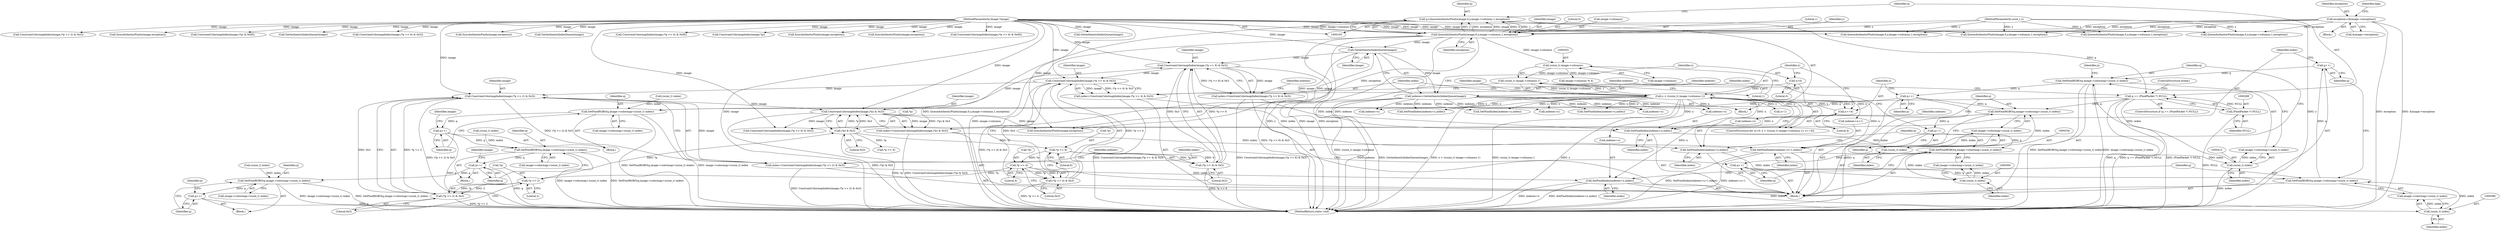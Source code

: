 digraph "1_ImageMagick_d9b2209a69ee90d8df81fb124eb66f593eb9f599@pointer" {
"1000388" [label="(Call,q++)"];
"1000379" [label="(Call,SetPixelRGBO(q,image->colormap+(ssize_t) index))"];
"1000362" [label="(Call,q++)"];
"1000353" [label="(Call,SetPixelRGBO(q,image->colormap+(ssize_t) index))"];
"1000336" [label="(Call,q++)"];
"1000327" [label="(Call,SetPixelRGBO(q,image->colormap+(ssize_t) index))"];
"1000285" [label="(Call,q == (PixelPacket *) NULL)"];
"1000273" [label="(Call,q=QueueAuthenticPixels(image,0,y,image->columns,1,exception))"];
"1000275" [label="(Call,QueueAuthenticPixels(image,0,y,image->columns,1,exception))"];
"1000108" [label="(MethodParameterIn,Image *image)"];
"1000107" [label="(MethodParameterIn,ssize_t y)"];
"1000117" [label="(Call,exception=(&image->exception))"];
"1000287" [label="(Call,(PixelPacket *) NULL)"];
"1000416" [label="(Call,q++)"];
"1000405" [label="(Call,SetPixelRGBO(q,image->colormap+(ssize_t) index))"];
"1000388" [label="(Call,q++)"];
"1000411" [label="(Call,(ssize_t) index)"];
"1000398" [label="(Call,SetPixelIndex(indexes+x+1,index))"];
"1000299" [label="(Call,x < ((ssize_t) image->columns-1))"];
"1000308" [label="(Call,x+=4)"];
"1000296" [label="(Call,x=0)"];
"1000301" [label="(Call,(ssize_t) image->columns-1)"];
"1000302" [label="(Call,(ssize_t) image->columns)"];
"1000390" [label="(Call,index=ConstrainColormapIndex(image,(*p) & 0x3))"];
"1000392" [label="(Call,ConstrainColormapIndex(image,(*p) & 0x3))"];
"1000366" [label="(Call,ConstrainColormapIndex(image,(*p >> 2) & 0x3))"];
"1000340" [label="(Call,ConstrainColormapIndex(image,(*p >> 4) & 0x3))"];
"1000314" [label="(Call,ConstrainColormapIndex(image,(*p >> 6) & 0x3))"];
"1000293" [label="(Call,GetAuthenticIndexQueue(image))"];
"1000316" [label="(Call,(*p >> 6) & 0x3)"];
"1000317" [label="(Call,*p >> 6)"];
"1000394" [label="(Call,(*p) & 0x3)"];
"1000369" [label="(Call,*p >> 2)"];
"1000343" [label="(Call,*p >> 4)"];
"1000342" [label="(Call,(*p >> 4) & 0x3)"];
"1000368" [label="(Call,(*p >> 2) & 0x3)"];
"1000333" [label="(Call,(ssize_t) index)"];
"1000322" [label="(Call,SetPixelIndex(indexes+x,index))"];
"1000291" [label="(Call,indexes=GetAuthenticIndexQueue(image))"];
"1000312" [label="(Call,index=ConstrainColormapIndex(image,(*p >> 6) & 0x3))"];
"1000359" [label="(Call,(ssize_t) index)"];
"1000348" [label="(Call,SetPixelIndex(indexes+x,index))"];
"1000338" [label="(Call,index=ConstrainColormapIndex(image,(*p >> 4) & 0x3))"];
"1000385" [label="(Call,(ssize_t) index)"];
"1000374" [label="(Call,SetPixelIndex(indexes+x,index))"];
"1000364" [label="(Call,index=ConstrainColormapIndex(image,(*p >> 2) & 0x3))"];
"1000442" [label="(Call,SetPixelRGBO(q,image->colormap+(ssize_t) index))"];
"1000451" [label="(Call,q++)"];
"1000477" [label="(Call,SetPixelRGBO(q,image->colormap+(ssize_t) index))"];
"1000486" [label="(Call,q++)"];
"1000512" [label="(Call,SetPixelRGBO(q,image->colormap+(ssize_t) index))"];
"1000521" [label="(Call,q++)"];
"1000457" [label="(Identifier,image)"];
"1000287" [label="(Call,(PixelPacket *) NULL)"];
"1000148" [label="(Call,GetAuthenticIndexQueue(image))"];
"1000333" [label="(Call,(ssize_t) index)"];
"1000316" [label="(Call,(*p >> 6) & 0x3)"];
"1000315" [label="(Identifier,image)"];
"1000369" [label="(Call,*p >> 2)"];
"1000429" [label="(Call,ConstrainColormapIndex(image,(*p >> 6) & 0x3))"];
"1000110" [label="(Block,)"];
"1000499" [label="(Call,ConstrainColormapIndex(image,(*p >> 2) & 0x3))"];
"1000387" [label="(Identifier,index)"];
"1000373" [label="(Literal,0x3)"];
"1000294" [label="(Identifier,image)"];
"1000320" [label="(Literal,6)"];
"1000328" [label="(Identifier,q)"];
"1000293" [label="(Call,GetAuthenticIndexQueue(image))"];
"1000395" [label="(Call,*p)"];
"1000667" [label="(Call,SyncAuthenticPixels(image,exception))"];
"1000422" [label="(Identifier,image)"];
"1000413" [label="(Identifier,index)"];
"1000346" [label="(Literal,4)"];
"1000461" [label="(Block,)"];
"1000397" [label="(Literal,0x3)"];
"1000307" [label="(Literal,1)"];
"1000108" [label="(MethodParameterIn,Image *image)"];
"1000521" [label="(Call,q++)"];
"1000354" [label="(Identifier,q)"];
"1000317" [label="(Call,*p >> 6)"];
"1000284" [label="(ControlStructure,if (q == (PixelPacket *) NULL))"];
"1000602" [label="(Call,ConstrainColormapIndex(image,(*p) & 0x0f))"];
"1000404" [label="(Identifier,index)"];
"1000374" [label="(Call,SetPixelIndex(indexes+x,index))"];
"1000276" [label="(Identifier,image)"];
"1000272" [label="(Block,)"];
"1000295" [label="(ControlStructure,for (x=0; x < ((ssize_t) image->columns-1); x+=4))"];
"1000555" [label="(Call,GetAuthenticIndexQueue(image))"];
"1000107" [label="(MethodParameterIn,ssize_t y)"];
"1000290" [label="(ControlStructure,break;)"];
"1000363" [label="(Identifier,q)"];
"1000478" [label="(Identifier,q)"];
"1000329" [label="(Call,image->colormap+(ssize_t) index)"];
"1000392" [label="(Call,ConstrainColormapIndex(image,(*p) & 0x3))"];
"1000291" [label="(Call,indexes=GetAuthenticIndexQueue(image))"];
"1000385" [label="(Call,(ssize_t) index)"];
"1000420" [label="(Call,image->columns % 4)"];
"1000273" [label="(Call,q=QueueAuthenticPixels(image,0,y,image->columns,1,exception))"];
"1000407" [label="(Call,image->colormap+(ssize_t) index)"];
"1000350" [label="(Identifier,indexes)"];
"1000375" [label="(Call,indexes+x)"];
"1000124" [label="(Identifier,bpp)"];
"1000300" [label="(Identifier,x)"];
"1000464" [label="(Call,ConstrainColormapIndex(image,(*p >> 4) & 0x3))"];
"1000368" [label="(Call,(*p >> 2) & 0x3)"];
"1000336" [label="(Call,q++)"];
"1000512" [label="(Call,SetPixelRGBO(q,image->colormap+(ssize_t) index))"];
"1000401" [label="(Call,x+1)"];
"1000321" [label="(Literal,0x3)"];
"1000451" [label="(Call,q++)"];
"1000390" [label="(Call,index=ConstrainColormapIndex(image,(*p) & 0x3))"];
"1000361" [label="(Identifier,index)"];
"1000296" [label="(Call,x=0)"];
"1000496" [label="(Block,)"];
"1000527" [label="(Call,SyncAuthenticPixels(image,exception))"];
"1000367" [label="(Identifier,image)"];
"1000342" [label="(Call,(*p >> 4) & 0x3)"];
"1000432" [label="(Call,*p >> 6)"];
"1000737" [label="(Call,SyncAuthenticPixels(image,exception))"];
"1000477" [label="(Call,SetPixelRGBO(q,image->colormap+(ssize_t) index))"];
"1000323" [label="(Call,indexes+x)"];
"1000366" [label="(Call,ConstrainColormapIndex(image,(*p >> 2) & 0x3))"];
"1000353" [label="(Call,SetPixelRGBO(q,image->colormap+(ssize_t) index))"];
"1000437" [label="(Call,SetPixelIndex(indexes+x,index))"];
"1000444" [label="(Call,image->colormap+(ssize_t) index)"];
"1000299" [label="(Call,x < ((ssize_t) image->columns-1))"];
"1000348" [label="(Call,SetPixelIndex(indexes+x,index))"];
"1000285" [label="(Call,q == (PixelPacket *) NULL)"];
"1000337" [label="(Identifier,q)"];
"1000326" [label="(Identifier,index)"];
"1000352" [label="(Identifier,index)"];
"1000341" [label="(Identifier,image)"];
"1000370" [label="(Call,*p)"];
"1000359" [label="(Call,(ssize_t) index)"];
"1000393" [label="(Identifier,image)"];
"1000695" [label="(Call,GetAuthenticIndexQueue(image))"];
"1000400" [label="(Identifier,indexes)"];
"1000376" [label="(Identifier,indexes)"];
"1000130" [label="(Call,QueueAuthenticPixels(image,0,y,image->columns,1,exception))"];
"1000417" [label="(Identifier,q)"];
"1000415" [label="(Identifier,p)"];
"1000314" [label="(Call,ConstrainColormapIndex(image,(*p >> 6) & 0x3))"];
"1000677" [label="(Call,QueueAuthenticPixels(image,0,y,image->columns,1,exception))"];
"1000344" [label="(Call,*p)"];
"1000339" [label="(Identifier,index)"];
"1000379" [label="(Call,SetPixelRGBO(q,image->colormap+(ssize_t) index))"];
"1000479" [label="(Call,image->colormap+(ssize_t) index)"];
"1000372" [label="(Literal,2)"];
"1000274" [label="(Identifier,q)"];
"1000443" [label="(Identifier,q)"];
"1000416" [label="(Call,q++)"];
"1000119" [label="(Call,&image->exception)"];
"1000362" [label="(Call,q++)"];
"1000486" [label="(Call,q++)"];
"1000508" [label="(Call,indexes+x)"];
"1000327" [label="(Call,SetPixelRGBO(q,image->colormap+(ssize_t) index))"];
"1000301" [label="(Call,(ssize_t) image->columns-1)"];
"1000322" [label="(Call,SetPixelIndex(indexes+x,index))"];
"1000746" [label="(Call,QueueAuthenticPixels(image,0,y,image->columns,1,exception))"];
"1000298" [label="(Literal,0)"];
"1000518" [label="(Call,(ssize_t) index)"];
"1000389" [label="(Identifier,q)"];
"1000277" [label="(Literal,0)"];
"1000803" [label="(MethodReturn,static void)"];
"1000411" [label="(Call,(ssize_t) index)"];
"1000335" [label="(Identifier,index)"];
"1000381" [label="(Call,image->colormap+(ssize_t) index)"];
"1000118" [label="(Identifier,exception)"];
"1000507" [label="(Call,SetPixelIndex(indexes+x,index))"];
"1000639" [label="(Call,ConstrainColormapIndex(image,(*p >> 4) & 0x0f))"];
"1000286" [label="(Identifier,q)"];
"1000343" [label="(Call,*p >> 4)"];
"1000338" [label="(Call,index=ConstrainColormapIndex(image,(*p >> 4) & 0x3))"];
"1000347" [label="(Literal,0x3)"];
"1000349" [label="(Call,indexes+x)"];
"1000391" [label="(Identifier,index)"];
"1000297" [label="(Identifier,x)"];
"1000279" [label="(Call,image->columns)"];
"1000312" [label="(Call,index=ConstrainColormapIndex(image,(*p >> 6) & 0x3))"];
"1000282" [label="(Literal,1)"];
"1000713" [label="(Call,ConstrainColormapIndex(image,*p))"];
"1000399" [label="(Call,indexes+x+1)"];
"1000448" [label="(Call,(ssize_t) index)"];
"1000438" [label="(Call,indexes+x)"];
"1000309" [label="(Identifier,x)"];
"1000524" [label="(Identifier,p)"];
"1000380" [label="(Identifier,q)"];
"1000340" [label="(Call,ConstrainColormapIndex(image,(*p >> 4) & 0x3))"];
"1000275" [label="(Call,QueueAuthenticPixels(image,0,y,image->columns,1,exception))"];
"1000117" [label="(Call,exception=(&image->exception))"];
"1000278" [label="(Identifier,y)"];
"1000365" [label="(Identifier,index)"];
"1000318" [label="(Call,*p)"];
"1000426" [label="(Block,)"];
"1000302" [label="(Call,(ssize_t) image->columns)"];
"1000798" [label="(Call,SyncAuthenticPixels(image,exception))"];
"1000394" [label="(Call,(*p) & 0x3)"];
"1000364" [label="(Call,index=ConstrainColormapIndex(image,(*p >> 2) & 0x3))"];
"1000398" [label="(Call,SetPixelIndex(indexes+x+1,index))"];
"1000472" [label="(Call,SetPixelIndex(indexes+x,index))"];
"1000311" [label="(Block,)"];
"1000483" [label="(Call,(ssize_t) index)"];
"1000522" [label="(Identifier,q)"];
"1000355" [label="(Call,image->colormap+(ssize_t) index)"];
"1000406" [label="(Identifier,q)"];
"1000537" [label="(Call,QueueAuthenticPixels(image,0,y,image->columns,1,exception))"];
"1000514" [label="(Call,image->colormap+(ssize_t) index)"];
"1000378" [label="(Identifier,index)"];
"1000313" [label="(Identifier,index)"];
"1000405" [label="(Call,SetPixelRGBO(q,image->colormap+(ssize_t) index))"];
"1000308" [label="(Call,x+=4)"];
"1000324" [label="(Identifier,indexes)"];
"1000473" [label="(Call,indexes+x)"];
"1000388" [label="(Call,q++)"];
"1000442" [label="(Call,SetPixelRGBO(q,image->colormap+(ssize_t) index))"];
"1000289" [label="(Identifier,NULL)"];
"1000292" [label="(Identifier,indexes)"];
"1000487" [label="(Identifier,q)"];
"1000310" [label="(Literal,4)"];
"1000492" [label="(Identifier,image)"];
"1000304" [label="(Call,image->columns)"];
"1000283" [label="(Identifier,exception)"];
"1000266" [label="(Call,SyncAuthenticPixels(image,exception))"];
"1000576" [label="(Call,ConstrainColormapIndex(image,(*p >> 4) & 0x0f))"];
"1000513" [label="(Identifier,q)"];
"1000452" [label="(Identifier,q)"];
"1000388" -> "1000311"  [label="AST: "];
"1000388" -> "1000389"  [label="CFG: "];
"1000389" -> "1000388"  [label="AST: "];
"1000391" -> "1000388"  [label="CFG: "];
"1000379" -> "1000388"  [label="DDG: q"];
"1000388" -> "1000405"  [label="DDG: q"];
"1000379" -> "1000311"  [label="AST: "];
"1000379" -> "1000381"  [label="CFG: "];
"1000380" -> "1000379"  [label="AST: "];
"1000381" -> "1000379"  [label="AST: "];
"1000389" -> "1000379"  [label="CFG: "];
"1000362" -> "1000379"  [label="DDG: q"];
"1000385" -> "1000379"  [label="DDG: index"];
"1000362" -> "1000311"  [label="AST: "];
"1000362" -> "1000363"  [label="CFG: "];
"1000363" -> "1000362"  [label="AST: "];
"1000365" -> "1000362"  [label="CFG: "];
"1000353" -> "1000362"  [label="DDG: q"];
"1000353" -> "1000311"  [label="AST: "];
"1000353" -> "1000355"  [label="CFG: "];
"1000354" -> "1000353"  [label="AST: "];
"1000355" -> "1000353"  [label="AST: "];
"1000363" -> "1000353"  [label="CFG: "];
"1000336" -> "1000353"  [label="DDG: q"];
"1000359" -> "1000353"  [label="DDG: index"];
"1000336" -> "1000311"  [label="AST: "];
"1000336" -> "1000337"  [label="CFG: "];
"1000337" -> "1000336"  [label="AST: "];
"1000339" -> "1000336"  [label="CFG: "];
"1000327" -> "1000336"  [label="DDG: q"];
"1000327" -> "1000311"  [label="AST: "];
"1000327" -> "1000329"  [label="CFG: "];
"1000328" -> "1000327"  [label="AST: "];
"1000329" -> "1000327"  [label="AST: "];
"1000337" -> "1000327"  [label="CFG: "];
"1000285" -> "1000327"  [label="DDG: q"];
"1000416" -> "1000327"  [label="DDG: q"];
"1000333" -> "1000327"  [label="DDG: index"];
"1000285" -> "1000284"  [label="AST: "];
"1000285" -> "1000287"  [label="CFG: "];
"1000286" -> "1000285"  [label="AST: "];
"1000287" -> "1000285"  [label="AST: "];
"1000290" -> "1000285"  [label="CFG: "];
"1000292" -> "1000285"  [label="CFG: "];
"1000285" -> "1000803"  [label="DDG: q"];
"1000285" -> "1000803"  [label="DDG: q == (PixelPacket *) NULL"];
"1000285" -> "1000803"  [label="DDG: (PixelPacket *) NULL"];
"1000273" -> "1000285"  [label="DDG: q"];
"1000287" -> "1000285"  [label="DDG: NULL"];
"1000285" -> "1000442"  [label="DDG: q"];
"1000273" -> "1000272"  [label="AST: "];
"1000273" -> "1000275"  [label="CFG: "];
"1000274" -> "1000273"  [label="AST: "];
"1000275" -> "1000273"  [label="AST: "];
"1000286" -> "1000273"  [label="CFG: "];
"1000273" -> "1000803"  [label="DDG: QueueAuthenticPixels(image,0,y,image->columns,1,exception)"];
"1000275" -> "1000273"  [label="DDG: y"];
"1000275" -> "1000273"  [label="DDG: exception"];
"1000275" -> "1000273"  [label="DDG: image"];
"1000275" -> "1000273"  [label="DDG: 0"];
"1000275" -> "1000273"  [label="DDG: 1"];
"1000275" -> "1000273"  [label="DDG: image->columns"];
"1000275" -> "1000283"  [label="CFG: "];
"1000276" -> "1000275"  [label="AST: "];
"1000277" -> "1000275"  [label="AST: "];
"1000278" -> "1000275"  [label="AST: "];
"1000279" -> "1000275"  [label="AST: "];
"1000282" -> "1000275"  [label="AST: "];
"1000283" -> "1000275"  [label="AST: "];
"1000275" -> "1000803"  [label="DDG: y"];
"1000275" -> "1000803"  [label="DDG: image"];
"1000275" -> "1000803"  [label="DDG: exception"];
"1000275" -> "1000803"  [label="DDG: image->columns"];
"1000108" -> "1000275"  [label="DDG: image"];
"1000107" -> "1000275"  [label="DDG: y"];
"1000117" -> "1000275"  [label="DDG: exception"];
"1000275" -> "1000293"  [label="DDG: image"];
"1000275" -> "1000302"  [label="DDG: image->columns"];
"1000275" -> "1000527"  [label="DDG: exception"];
"1000108" -> "1000105"  [label="AST: "];
"1000108" -> "1000803"  [label="DDG: image"];
"1000108" -> "1000130"  [label="DDG: image"];
"1000108" -> "1000148"  [label="DDG: image"];
"1000108" -> "1000266"  [label="DDG: image"];
"1000108" -> "1000293"  [label="DDG: image"];
"1000108" -> "1000314"  [label="DDG: image"];
"1000108" -> "1000340"  [label="DDG: image"];
"1000108" -> "1000366"  [label="DDG: image"];
"1000108" -> "1000392"  [label="DDG: image"];
"1000108" -> "1000429"  [label="DDG: image"];
"1000108" -> "1000464"  [label="DDG: image"];
"1000108" -> "1000499"  [label="DDG: image"];
"1000108" -> "1000527"  [label="DDG: image"];
"1000108" -> "1000537"  [label="DDG: image"];
"1000108" -> "1000555"  [label="DDG: image"];
"1000108" -> "1000576"  [label="DDG: image"];
"1000108" -> "1000602"  [label="DDG: image"];
"1000108" -> "1000639"  [label="DDG: image"];
"1000108" -> "1000667"  [label="DDG: image"];
"1000108" -> "1000677"  [label="DDG: image"];
"1000108" -> "1000695"  [label="DDG: image"];
"1000108" -> "1000713"  [label="DDG: image"];
"1000108" -> "1000737"  [label="DDG: image"];
"1000108" -> "1000746"  [label="DDG: image"];
"1000108" -> "1000798"  [label="DDG: image"];
"1000107" -> "1000105"  [label="AST: "];
"1000107" -> "1000803"  [label="DDG: y"];
"1000107" -> "1000130"  [label="DDG: y"];
"1000107" -> "1000537"  [label="DDG: y"];
"1000107" -> "1000677"  [label="DDG: y"];
"1000107" -> "1000746"  [label="DDG: y"];
"1000117" -> "1000110"  [label="AST: "];
"1000117" -> "1000119"  [label="CFG: "];
"1000118" -> "1000117"  [label="AST: "];
"1000119" -> "1000117"  [label="AST: "];
"1000124" -> "1000117"  [label="CFG: "];
"1000117" -> "1000803"  [label="DDG: exception"];
"1000117" -> "1000803"  [label="DDG: &image->exception"];
"1000117" -> "1000130"  [label="DDG: exception"];
"1000117" -> "1000537"  [label="DDG: exception"];
"1000117" -> "1000677"  [label="DDG: exception"];
"1000117" -> "1000746"  [label="DDG: exception"];
"1000287" -> "1000289"  [label="CFG: "];
"1000288" -> "1000287"  [label="AST: "];
"1000289" -> "1000287"  [label="AST: "];
"1000287" -> "1000803"  [label="DDG: NULL"];
"1000416" -> "1000311"  [label="AST: "];
"1000416" -> "1000417"  [label="CFG: "];
"1000417" -> "1000416"  [label="AST: "];
"1000309" -> "1000416"  [label="CFG: "];
"1000416" -> "1000803"  [label="DDG: q"];
"1000405" -> "1000416"  [label="DDG: q"];
"1000416" -> "1000442"  [label="DDG: q"];
"1000405" -> "1000311"  [label="AST: "];
"1000405" -> "1000407"  [label="CFG: "];
"1000406" -> "1000405"  [label="AST: "];
"1000407" -> "1000405"  [label="AST: "];
"1000415" -> "1000405"  [label="CFG: "];
"1000405" -> "1000803"  [label="DDG: SetPixelRGBO(q,image->colormap+(ssize_t) index)"];
"1000405" -> "1000803"  [label="DDG: image->colormap+(ssize_t) index"];
"1000411" -> "1000405"  [label="DDG: index"];
"1000411" -> "1000407"  [label="AST: "];
"1000411" -> "1000413"  [label="CFG: "];
"1000412" -> "1000411"  [label="AST: "];
"1000413" -> "1000411"  [label="AST: "];
"1000407" -> "1000411"  [label="CFG: "];
"1000411" -> "1000803"  [label="DDG: index"];
"1000411" -> "1000407"  [label="DDG: index"];
"1000398" -> "1000411"  [label="DDG: index"];
"1000398" -> "1000311"  [label="AST: "];
"1000398" -> "1000404"  [label="CFG: "];
"1000399" -> "1000398"  [label="AST: "];
"1000404" -> "1000398"  [label="AST: "];
"1000406" -> "1000398"  [label="CFG: "];
"1000398" -> "1000803"  [label="DDG: SetPixelIndex(indexes+x+1,index)"];
"1000398" -> "1000803"  [label="DDG: indexes+x+1"];
"1000299" -> "1000398"  [label="DDG: x"];
"1000390" -> "1000398"  [label="DDG: index"];
"1000299" -> "1000295"  [label="AST: "];
"1000299" -> "1000301"  [label="CFG: "];
"1000300" -> "1000299"  [label="AST: "];
"1000301" -> "1000299"  [label="AST: "];
"1000313" -> "1000299"  [label="CFG: "];
"1000422" -> "1000299"  [label="CFG: "];
"1000299" -> "1000803"  [label="DDG: x < ((ssize_t) image->columns-1)"];
"1000299" -> "1000803"  [label="DDG: (ssize_t) image->columns-1"];
"1000299" -> "1000803"  [label="DDG: x"];
"1000308" -> "1000299"  [label="DDG: x"];
"1000296" -> "1000299"  [label="DDG: x"];
"1000301" -> "1000299"  [label="DDG: (ssize_t) image->columns"];
"1000301" -> "1000299"  [label="DDG: 1"];
"1000299" -> "1000308"  [label="DDG: x"];
"1000299" -> "1000322"  [label="DDG: x"];
"1000299" -> "1000323"  [label="DDG: x"];
"1000299" -> "1000348"  [label="DDG: x"];
"1000299" -> "1000349"  [label="DDG: x"];
"1000299" -> "1000374"  [label="DDG: x"];
"1000299" -> "1000375"  [label="DDG: x"];
"1000299" -> "1000399"  [label="DDG: x"];
"1000299" -> "1000401"  [label="DDG: x"];
"1000299" -> "1000437"  [label="DDG: x"];
"1000299" -> "1000438"  [label="DDG: x"];
"1000299" -> "1000472"  [label="DDG: x"];
"1000299" -> "1000473"  [label="DDG: x"];
"1000299" -> "1000507"  [label="DDG: x"];
"1000299" -> "1000508"  [label="DDG: x"];
"1000308" -> "1000295"  [label="AST: "];
"1000308" -> "1000310"  [label="CFG: "];
"1000309" -> "1000308"  [label="AST: "];
"1000310" -> "1000308"  [label="AST: "];
"1000300" -> "1000308"  [label="CFG: "];
"1000296" -> "1000295"  [label="AST: "];
"1000296" -> "1000298"  [label="CFG: "];
"1000297" -> "1000296"  [label="AST: "];
"1000298" -> "1000296"  [label="AST: "];
"1000300" -> "1000296"  [label="CFG: "];
"1000301" -> "1000307"  [label="CFG: "];
"1000302" -> "1000301"  [label="AST: "];
"1000307" -> "1000301"  [label="AST: "];
"1000301" -> "1000803"  [label="DDG: (ssize_t) image->columns"];
"1000302" -> "1000301"  [label="DDG: image->columns"];
"1000302" -> "1000304"  [label="CFG: "];
"1000303" -> "1000302"  [label="AST: "];
"1000304" -> "1000302"  [label="AST: "];
"1000307" -> "1000302"  [label="CFG: "];
"1000302" -> "1000420"  [label="DDG: image->columns"];
"1000390" -> "1000311"  [label="AST: "];
"1000390" -> "1000392"  [label="CFG: "];
"1000391" -> "1000390"  [label="AST: "];
"1000392" -> "1000390"  [label="AST: "];
"1000400" -> "1000390"  [label="CFG: "];
"1000390" -> "1000803"  [label="DDG: ConstrainColormapIndex(image,(*p) & 0x3)"];
"1000392" -> "1000390"  [label="DDG: image"];
"1000392" -> "1000390"  [label="DDG: (*p) & 0x3"];
"1000392" -> "1000394"  [label="CFG: "];
"1000393" -> "1000392"  [label="AST: "];
"1000394" -> "1000392"  [label="AST: "];
"1000392" -> "1000803"  [label="DDG: (*p) & 0x3"];
"1000392" -> "1000314"  [label="DDG: image"];
"1000366" -> "1000392"  [label="DDG: image"];
"1000394" -> "1000392"  [label="DDG: *p"];
"1000394" -> "1000392"  [label="DDG: 0x3"];
"1000392" -> "1000429"  [label="DDG: image"];
"1000392" -> "1000527"  [label="DDG: image"];
"1000366" -> "1000364"  [label="AST: "];
"1000366" -> "1000368"  [label="CFG: "];
"1000367" -> "1000366"  [label="AST: "];
"1000368" -> "1000366"  [label="AST: "];
"1000364" -> "1000366"  [label="CFG: "];
"1000366" -> "1000803"  [label="DDG: (*p >> 2) & 0x3"];
"1000366" -> "1000364"  [label="DDG: image"];
"1000366" -> "1000364"  [label="DDG: (*p >> 2) & 0x3"];
"1000340" -> "1000366"  [label="DDG: image"];
"1000368" -> "1000366"  [label="DDG: *p >> 2"];
"1000368" -> "1000366"  [label="DDG: 0x3"];
"1000340" -> "1000338"  [label="AST: "];
"1000340" -> "1000342"  [label="CFG: "];
"1000341" -> "1000340"  [label="AST: "];
"1000342" -> "1000340"  [label="AST: "];
"1000338" -> "1000340"  [label="CFG: "];
"1000340" -> "1000803"  [label="DDG: (*p >> 4) & 0x3"];
"1000340" -> "1000338"  [label="DDG: image"];
"1000340" -> "1000338"  [label="DDG: (*p >> 4) & 0x3"];
"1000314" -> "1000340"  [label="DDG: image"];
"1000342" -> "1000340"  [label="DDG: *p >> 4"];
"1000342" -> "1000340"  [label="DDG: 0x3"];
"1000314" -> "1000312"  [label="AST: "];
"1000314" -> "1000316"  [label="CFG: "];
"1000315" -> "1000314"  [label="AST: "];
"1000316" -> "1000314"  [label="AST: "];
"1000312" -> "1000314"  [label="CFG: "];
"1000314" -> "1000803"  [label="DDG: (*p >> 6) & 0x3"];
"1000314" -> "1000312"  [label="DDG: image"];
"1000314" -> "1000312"  [label="DDG: (*p >> 6) & 0x3"];
"1000293" -> "1000314"  [label="DDG: image"];
"1000316" -> "1000314"  [label="DDG: *p >> 6"];
"1000316" -> "1000314"  [label="DDG: 0x3"];
"1000293" -> "1000291"  [label="AST: "];
"1000293" -> "1000294"  [label="CFG: "];
"1000294" -> "1000293"  [label="AST: "];
"1000291" -> "1000293"  [label="CFG: "];
"1000293" -> "1000291"  [label="DDG: image"];
"1000293" -> "1000429"  [label="DDG: image"];
"1000293" -> "1000527"  [label="DDG: image"];
"1000316" -> "1000321"  [label="CFG: "];
"1000317" -> "1000316"  [label="AST: "];
"1000321" -> "1000316"  [label="AST: "];
"1000316" -> "1000803"  [label="DDG: *p >> 6"];
"1000317" -> "1000316"  [label="DDG: *p"];
"1000317" -> "1000316"  [label="DDG: 6"];
"1000317" -> "1000320"  [label="CFG: "];
"1000318" -> "1000317"  [label="AST: "];
"1000320" -> "1000317"  [label="AST: "];
"1000321" -> "1000317"  [label="CFG: "];
"1000394" -> "1000317"  [label="DDG: *p"];
"1000317" -> "1000343"  [label="DDG: *p"];
"1000394" -> "1000397"  [label="CFG: "];
"1000395" -> "1000394"  [label="AST: "];
"1000397" -> "1000394"  [label="AST: "];
"1000394" -> "1000803"  [label="DDG: *p"];
"1000369" -> "1000394"  [label="DDG: *p"];
"1000394" -> "1000432"  [label="DDG: *p"];
"1000369" -> "1000368"  [label="AST: "];
"1000369" -> "1000372"  [label="CFG: "];
"1000370" -> "1000369"  [label="AST: "];
"1000372" -> "1000369"  [label="AST: "];
"1000373" -> "1000369"  [label="CFG: "];
"1000369" -> "1000368"  [label="DDG: *p"];
"1000369" -> "1000368"  [label="DDG: 2"];
"1000343" -> "1000369"  [label="DDG: *p"];
"1000343" -> "1000342"  [label="AST: "];
"1000343" -> "1000346"  [label="CFG: "];
"1000344" -> "1000343"  [label="AST: "];
"1000346" -> "1000343"  [label="AST: "];
"1000347" -> "1000343"  [label="CFG: "];
"1000343" -> "1000342"  [label="DDG: *p"];
"1000343" -> "1000342"  [label="DDG: 4"];
"1000342" -> "1000347"  [label="CFG: "];
"1000347" -> "1000342"  [label="AST: "];
"1000342" -> "1000803"  [label="DDG: *p >> 4"];
"1000368" -> "1000373"  [label="CFG: "];
"1000373" -> "1000368"  [label="AST: "];
"1000368" -> "1000803"  [label="DDG: *p >> 2"];
"1000333" -> "1000329"  [label="AST: "];
"1000333" -> "1000335"  [label="CFG: "];
"1000334" -> "1000333"  [label="AST: "];
"1000335" -> "1000333"  [label="AST: "];
"1000329" -> "1000333"  [label="CFG: "];
"1000333" -> "1000329"  [label="DDG: index"];
"1000322" -> "1000333"  [label="DDG: index"];
"1000322" -> "1000311"  [label="AST: "];
"1000322" -> "1000326"  [label="CFG: "];
"1000323" -> "1000322"  [label="AST: "];
"1000326" -> "1000322"  [label="AST: "];
"1000328" -> "1000322"  [label="CFG: "];
"1000291" -> "1000322"  [label="DDG: indexes"];
"1000312" -> "1000322"  [label="DDG: index"];
"1000291" -> "1000272"  [label="AST: "];
"1000292" -> "1000291"  [label="AST: "];
"1000297" -> "1000291"  [label="CFG: "];
"1000291" -> "1000803"  [label="DDG: indexes"];
"1000291" -> "1000803"  [label="DDG: GetAuthenticIndexQueue(image)"];
"1000291" -> "1000323"  [label="DDG: indexes"];
"1000291" -> "1000437"  [label="DDG: indexes"];
"1000291" -> "1000438"  [label="DDG: indexes"];
"1000291" -> "1000472"  [label="DDG: indexes"];
"1000291" -> "1000473"  [label="DDG: indexes"];
"1000291" -> "1000507"  [label="DDG: indexes"];
"1000291" -> "1000508"  [label="DDG: indexes"];
"1000312" -> "1000311"  [label="AST: "];
"1000313" -> "1000312"  [label="AST: "];
"1000324" -> "1000312"  [label="CFG: "];
"1000312" -> "1000803"  [label="DDG: ConstrainColormapIndex(image,(*p >> 6) & 0x3)"];
"1000359" -> "1000355"  [label="AST: "];
"1000359" -> "1000361"  [label="CFG: "];
"1000360" -> "1000359"  [label="AST: "];
"1000361" -> "1000359"  [label="AST: "];
"1000355" -> "1000359"  [label="CFG: "];
"1000359" -> "1000355"  [label="DDG: index"];
"1000348" -> "1000359"  [label="DDG: index"];
"1000348" -> "1000311"  [label="AST: "];
"1000348" -> "1000352"  [label="CFG: "];
"1000349" -> "1000348"  [label="AST: "];
"1000352" -> "1000348"  [label="AST: "];
"1000354" -> "1000348"  [label="CFG: "];
"1000338" -> "1000348"  [label="DDG: index"];
"1000338" -> "1000311"  [label="AST: "];
"1000339" -> "1000338"  [label="AST: "];
"1000350" -> "1000338"  [label="CFG: "];
"1000338" -> "1000803"  [label="DDG: ConstrainColormapIndex(image,(*p >> 4) & 0x3)"];
"1000385" -> "1000381"  [label="AST: "];
"1000385" -> "1000387"  [label="CFG: "];
"1000386" -> "1000385"  [label="AST: "];
"1000387" -> "1000385"  [label="AST: "];
"1000381" -> "1000385"  [label="CFG: "];
"1000385" -> "1000381"  [label="DDG: index"];
"1000374" -> "1000385"  [label="DDG: index"];
"1000374" -> "1000311"  [label="AST: "];
"1000374" -> "1000378"  [label="CFG: "];
"1000375" -> "1000374"  [label="AST: "];
"1000378" -> "1000374"  [label="AST: "];
"1000380" -> "1000374"  [label="CFG: "];
"1000374" -> "1000803"  [label="DDG: indexes+x"];
"1000374" -> "1000803"  [label="DDG: SetPixelIndex(indexes+x,index)"];
"1000364" -> "1000374"  [label="DDG: index"];
"1000364" -> "1000311"  [label="AST: "];
"1000365" -> "1000364"  [label="AST: "];
"1000376" -> "1000364"  [label="CFG: "];
"1000364" -> "1000803"  [label="DDG: ConstrainColormapIndex(image,(*p >> 2) & 0x3)"];
"1000442" -> "1000426"  [label="AST: "];
"1000442" -> "1000444"  [label="CFG: "];
"1000443" -> "1000442"  [label="AST: "];
"1000444" -> "1000442"  [label="AST: "];
"1000452" -> "1000442"  [label="CFG: "];
"1000442" -> "1000803"  [label="DDG: SetPixelRGBO(q,image->colormap+(ssize_t) index)"];
"1000442" -> "1000803"  [label="DDG: image->colormap+(ssize_t) index"];
"1000448" -> "1000442"  [label="DDG: index"];
"1000442" -> "1000451"  [label="DDG: q"];
"1000451" -> "1000426"  [label="AST: "];
"1000451" -> "1000452"  [label="CFG: "];
"1000452" -> "1000451"  [label="AST: "];
"1000457" -> "1000451"  [label="CFG: "];
"1000451" -> "1000803"  [label="DDG: q"];
"1000451" -> "1000477"  [label="DDG: q"];
"1000477" -> "1000461"  [label="AST: "];
"1000477" -> "1000479"  [label="CFG: "];
"1000478" -> "1000477"  [label="AST: "];
"1000479" -> "1000477"  [label="AST: "];
"1000487" -> "1000477"  [label="CFG: "];
"1000477" -> "1000803"  [label="DDG: image->colormap+(ssize_t) index"];
"1000477" -> "1000803"  [label="DDG: SetPixelRGBO(q,image->colormap+(ssize_t) index)"];
"1000483" -> "1000477"  [label="DDG: index"];
"1000477" -> "1000486"  [label="DDG: q"];
"1000486" -> "1000461"  [label="AST: "];
"1000486" -> "1000487"  [label="CFG: "];
"1000487" -> "1000486"  [label="AST: "];
"1000492" -> "1000486"  [label="CFG: "];
"1000486" -> "1000803"  [label="DDG: q"];
"1000486" -> "1000512"  [label="DDG: q"];
"1000512" -> "1000496"  [label="AST: "];
"1000512" -> "1000514"  [label="CFG: "];
"1000513" -> "1000512"  [label="AST: "];
"1000514" -> "1000512"  [label="AST: "];
"1000522" -> "1000512"  [label="CFG: "];
"1000512" -> "1000803"  [label="DDG: image->colormap+(ssize_t) index"];
"1000512" -> "1000803"  [label="DDG: SetPixelRGBO(q,image->colormap+(ssize_t) index)"];
"1000518" -> "1000512"  [label="DDG: index"];
"1000512" -> "1000521"  [label="DDG: q"];
"1000521" -> "1000496"  [label="AST: "];
"1000521" -> "1000522"  [label="CFG: "];
"1000522" -> "1000521"  [label="AST: "];
"1000524" -> "1000521"  [label="CFG: "];
"1000521" -> "1000803"  [label="DDG: q"];
}
